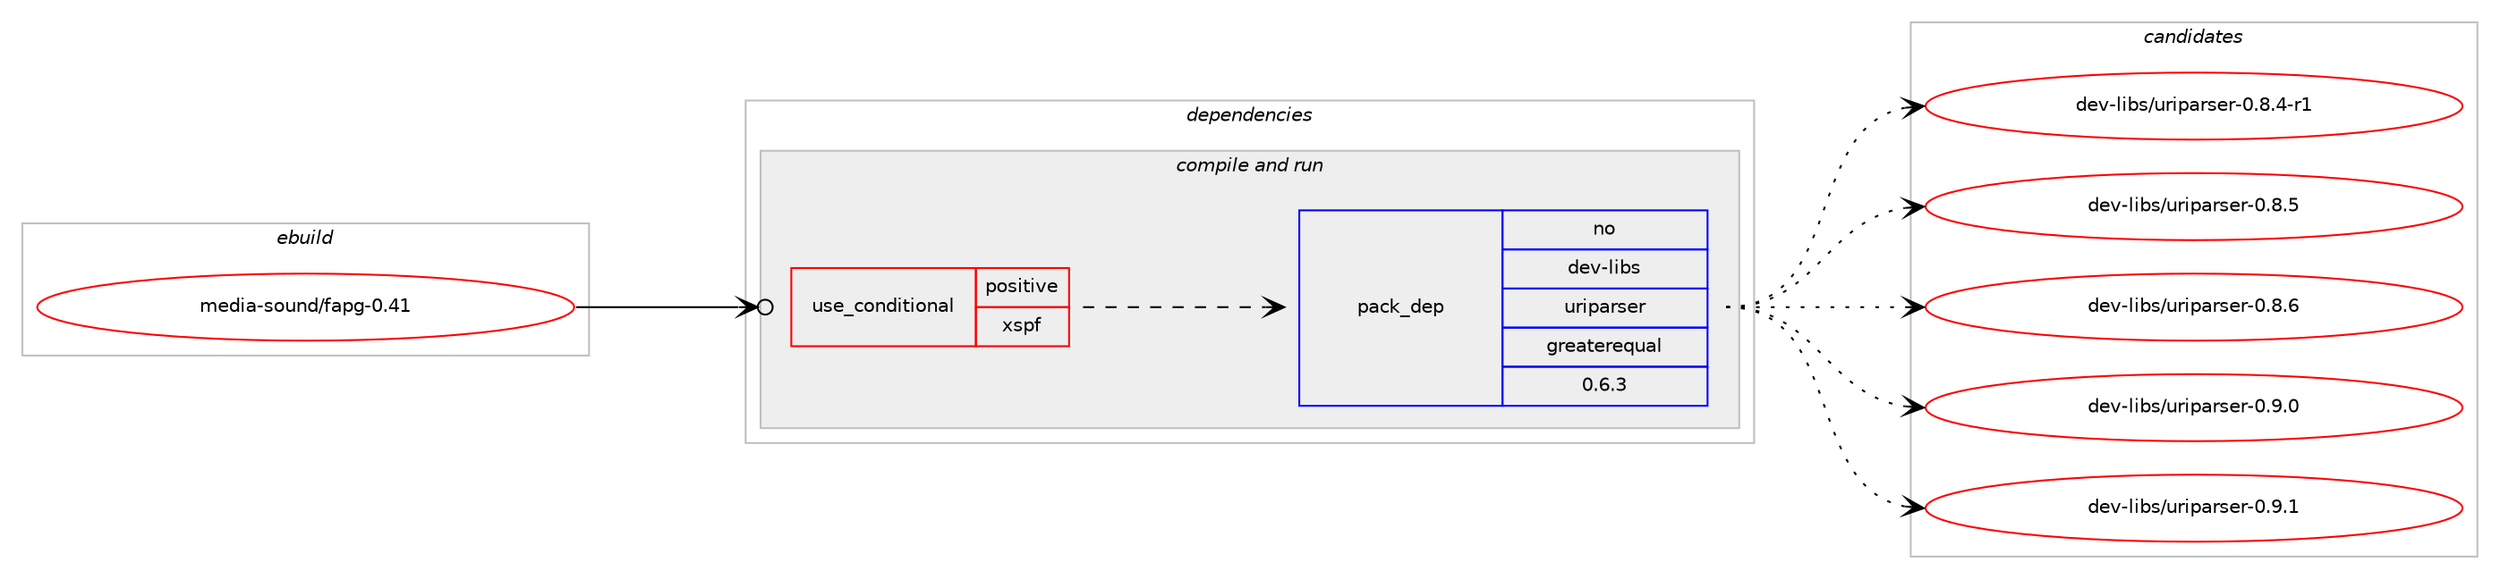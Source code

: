 digraph prolog {

# *************
# Graph options
# *************

newrank=true;
concentrate=true;
compound=true;
graph [rankdir=LR,fontname=Helvetica,fontsize=10,ranksep=1.5];#, ranksep=2.5, nodesep=0.2];
edge  [arrowhead=vee];
node  [fontname=Helvetica,fontsize=10];

# **********
# The ebuild
# **********

subgraph cluster_leftcol {
color=gray;
rank=same;
label=<<i>ebuild</i>>;
id [label="media-sound/fapg-0.41", color=red, width=4, href="../media-sound/fapg-0.41.svg"];
}

# ****************
# The dependencies
# ****************

subgraph cluster_midcol {
color=gray;
label=<<i>dependencies</i>>;
subgraph cluster_compile {
fillcolor="#eeeeee";
style=filled;
label=<<i>compile</i>>;
}
subgraph cluster_compileandrun {
fillcolor="#eeeeee";
style=filled;
label=<<i>compile and run</i>>;
subgraph cond437167 {
dependency1625822 [label=<<TABLE BORDER="0" CELLBORDER="1" CELLSPACING="0" CELLPADDING="4"><TR><TD ROWSPAN="3" CELLPADDING="10">use_conditional</TD></TR><TR><TD>positive</TD></TR><TR><TD>xspf</TD></TR></TABLE>>, shape=none, color=red];
subgraph pack1162418 {
dependency1625823 [label=<<TABLE BORDER="0" CELLBORDER="1" CELLSPACING="0" CELLPADDING="4" WIDTH="220"><TR><TD ROWSPAN="6" CELLPADDING="30">pack_dep</TD></TR><TR><TD WIDTH="110">no</TD></TR><TR><TD>dev-libs</TD></TR><TR><TD>uriparser</TD></TR><TR><TD>greaterequal</TD></TR><TR><TD>0.6.3</TD></TR></TABLE>>, shape=none, color=blue];
}
dependency1625822:e -> dependency1625823:w [weight=20,style="dashed",arrowhead="vee"];
}
id:e -> dependency1625822:w [weight=20,style="solid",arrowhead="odotvee"];
}
subgraph cluster_run {
fillcolor="#eeeeee";
style=filled;
label=<<i>run</i>>;
}
}

# **************
# The candidates
# **************

subgraph cluster_choices {
rank=same;
color=gray;
label=<<i>candidates</i>>;

subgraph choice1162418 {
color=black;
nodesep=1;
choice100101118451081059811547117114105112971141151011144548465646524511449 [label="dev-libs/uriparser-0.8.4-r1", color=red, width=4,href="../dev-libs/uriparser-0.8.4-r1.svg"];
choice10010111845108105981154711711410511297114115101114454846564653 [label="dev-libs/uriparser-0.8.5", color=red, width=4,href="../dev-libs/uriparser-0.8.5.svg"];
choice10010111845108105981154711711410511297114115101114454846564654 [label="dev-libs/uriparser-0.8.6", color=red, width=4,href="../dev-libs/uriparser-0.8.6.svg"];
choice10010111845108105981154711711410511297114115101114454846574648 [label="dev-libs/uriparser-0.9.0", color=red, width=4,href="../dev-libs/uriparser-0.9.0.svg"];
choice10010111845108105981154711711410511297114115101114454846574649 [label="dev-libs/uriparser-0.9.1", color=red, width=4,href="../dev-libs/uriparser-0.9.1.svg"];
dependency1625823:e -> choice100101118451081059811547117114105112971141151011144548465646524511449:w [style=dotted,weight="100"];
dependency1625823:e -> choice10010111845108105981154711711410511297114115101114454846564653:w [style=dotted,weight="100"];
dependency1625823:e -> choice10010111845108105981154711711410511297114115101114454846564654:w [style=dotted,weight="100"];
dependency1625823:e -> choice10010111845108105981154711711410511297114115101114454846574648:w [style=dotted,weight="100"];
dependency1625823:e -> choice10010111845108105981154711711410511297114115101114454846574649:w [style=dotted,weight="100"];
}
}

}
